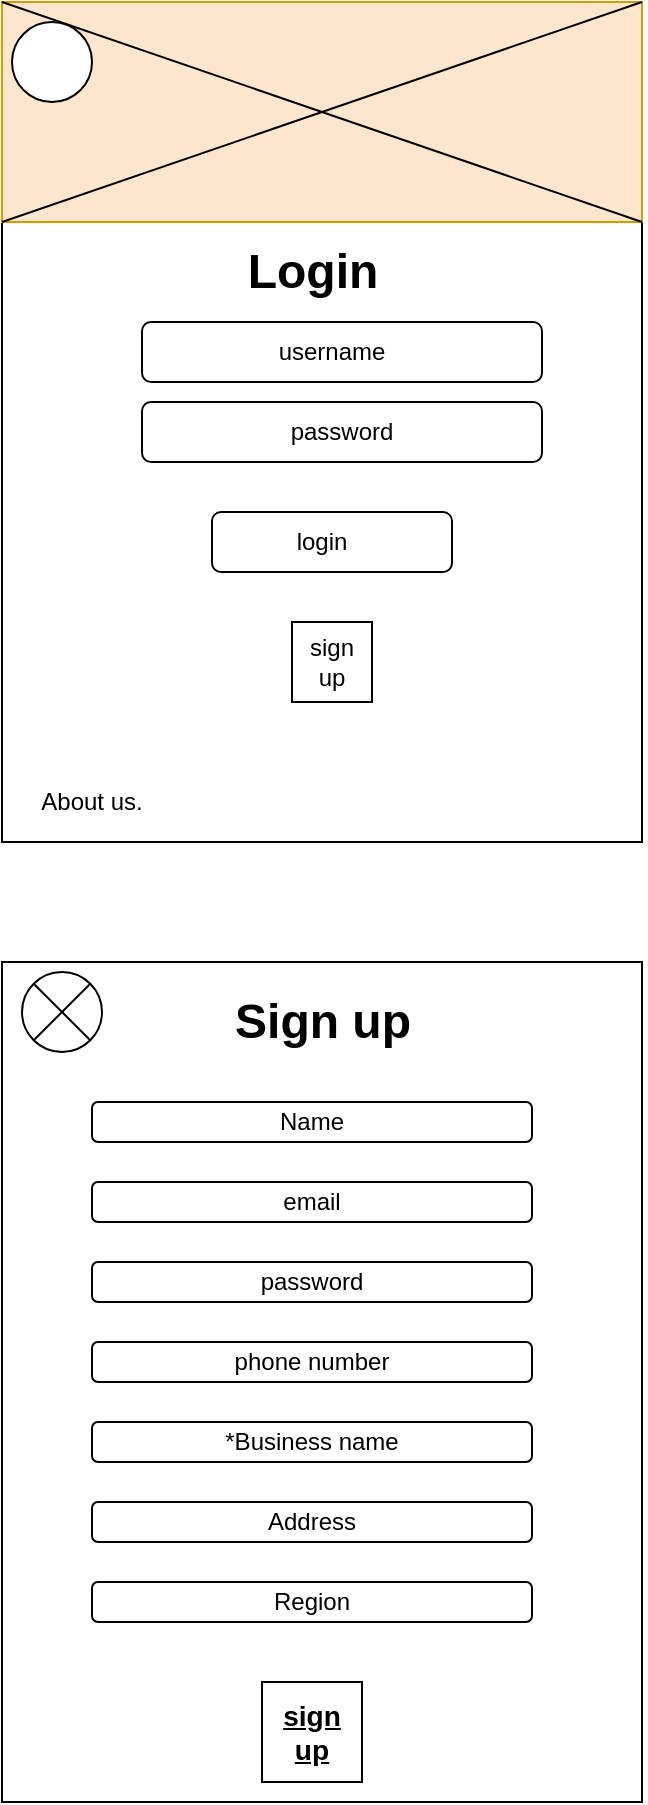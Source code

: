 <mxfile version="15.0.2" type="github" pages="2">
  <diagram id="0Jroy8pLgJWvvqIhOJpj" name="Page-1">
    <mxGraphModel dx="868" dy="450" grid="1" gridSize="10" guides="1" tooltips="1" connect="1" arrows="1" fold="1" page="1" pageScale="1" pageWidth="850" pageHeight="1100" math="0" shadow="0">
      <root>
        <mxCell id="0" />
        <mxCell id="1" parent="0" />
        <mxCell id="FSHXK4mCu5AKaCYNO4c--2" value="" style="rounded=0;whiteSpace=wrap;html=1;direction=south;" vertex="1" parent="1">
          <mxGeometry x="240" y="40" width="320" height="420" as="geometry" />
        </mxCell>
        <mxCell id="FSHXK4mCu5AKaCYNO4c--3" value="" style="rounded=1;whiteSpace=wrap;html=1;" vertex="1" parent="1">
          <mxGeometry x="310" y="200" width="200" height="30" as="geometry" />
        </mxCell>
        <mxCell id="FSHXK4mCu5AKaCYNO4c--4" value="" style="rounded=0;whiteSpace=wrap;html=1;fillColor=#ffe6cc;strokeColor=#d79b00;" vertex="1" parent="1">
          <mxGeometry x="240" y="40" width="320" height="110" as="geometry" />
        </mxCell>
        <mxCell id="FSHXK4mCu5AKaCYNO4c--5" value="username" style="text;html=1;strokeColor=none;fillColor=none;align=center;verticalAlign=middle;whiteSpace=wrap;rounded=0;" vertex="1" parent="1">
          <mxGeometry x="330" y="205" width="150" height="20" as="geometry" />
        </mxCell>
        <mxCell id="FSHXK4mCu5AKaCYNO4c--6" value="password" style="rounded=1;whiteSpace=wrap;html=1;" vertex="1" parent="1">
          <mxGeometry x="310" y="240" width="200" height="30" as="geometry" />
        </mxCell>
        <mxCell id="FSHXK4mCu5AKaCYNO4c--9" value="" style="rounded=1;whiteSpace=wrap;html=1;" vertex="1" parent="1">
          <mxGeometry x="345" y="295" width="120" height="30" as="geometry" />
        </mxCell>
        <mxCell id="FSHXK4mCu5AKaCYNO4c--10" value="login" style="text;html=1;strokeColor=none;fillColor=none;align=center;verticalAlign=middle;whiteSpace=wrap;rounded=0;" vertex="1" parent="1">
          <mxGeometry x="380" y="300" width="40" height="20" as="geometry" />
        </mxCell>
        <mxCell id="FSHXK4mCu5AKaCYNO4c--13" value="sign up" style="whiteSpace=wrap;html=1;aspect=fixed;" vertex="1" parent="1">
          <mxGeometry x="385" y="350" width="40" height="40" as="geometry" />
        </mxCell>
        <mxCell id="FSHXK4mCu5AKaCYNO4c--14" style="edgeStyle=orthogonalEdgeStyle;rounded=0;orthogonalLoop=1;jettySize=auto;html=1;exitX=0.5;exitY=1;exitDx=0;exitDy=0;" edge="1" parent="1">
          <mxGeometry relative="1" as="geometry">
            <mxPoint x="405" y="400" as="sourcePoint" />
            <mxPoint x="405" y="400" as="targetPoint" />
          </mxGeometry>
        </mxCell>
        <mxCell id="FSHXK4mCu5AKaCYNO4c--18" value="About us." style="text;html=1;strokeColor=none;fillColor=none;align=center;verticalAlign=middle;whiteSpace=wrap;rounded=0;" vertex="1" parent="1">
          <mxGeometry x="250" y="430" width="70" height="20" as="geometry" />
        </mxCell>
        <mxCell id="FSHXK4mCu5AKaCYNO4c--20" value="" style="endArrow=none;html=1;entryX=0;entryY=1;entryDx=0;entryDy=0;" edge="1" parent="1" target="FSHXK4mCu5AKaCYNO4c--4">
          <mxGeometry width="50" height="50" relative="1" as="geometry">
            <mxPoint x="560" y="40" as="sourcePoint" />
            <mxPoint x="420" y="90" as="targetPoint" />
            <Array as="points">
              <mxPoint x="560" y="40" />
            </Array>
          </mxGeometry>
        </mxCell>
        <mxCell id="FSHXK4mCu5AKaCYNO4c--21" value="" style="endArrow=none;html=1;entryX=0;entryY=0;entryDx=0;entryDy=0;exitX=1;exitY=1;exitDx=0;exitDy=0;" edge="1" parent="1" source="FSHXK4mCu5AKaCYNO4c--4" target="FSHXK4mCu5AKaCYNO4c--4">
          <mxGeometry width="50" height="50" relative="1" as="geometry">
            <mxPoint x="400" y="240" as="sourcePoint" />
            <mxPoint x="450" y="190" as="targetPoint" />
          </mxGeometry>
        </mxCell>
        <mxCell id="FSHXK4mCu5AKaCYNO4c--22" value="" style="rounded=0;whiteSpace=wrap;html=1;direction=south;" vertex="1" parent="1">
          <mxGeometry x="240" y="520" width="320" height="420" as="geometry" />
        </mxCell>
        <mxCell id="FSHXK4mCu5AKaCYNO4c--23" value="Login" style="text;strokeColor=none;fillColor=none;html=1;fontSize=24;fontStyle=1;verticalAlign=middle;align=center;" vertex="1" parent="1">
          <mxGeometry x="345" y="160" width="100" height="30" as="geometry" />
        </mxCell>
        <mxCell id="FSHXK4mCu5AKaCYNO4c--24" value="Sign up" style="text;strokeColor=none;fillColor=none;html=1;fontSize=24;fontStyle=1;verticalAlign=middle;align=center;" vertex="1" parent="1">
          <mxGeometry x="350" y="535" width="100" height="30" as="geometry" />
        </mxCell>
        <mxCell id="FSHXK4mCu5AKaCYNO4c--25" value="Name" style="rounded=1;whiteSpace=wrap;html=1;" vertex="1" parent="1">
          <mxGeometry x="285" y="590" width="220" height="20" as="geometry" />
        </mxCell>
        <mxCell id="FSHXK4mCu5AKaCYNO4c--27" value="email" style="rounded=1;whiteSpace=wrap;html=1;" vertex="1" parent="1">
          <mxGeometry x="285" y="630" width="220" height="20" as="geometry" />
        </mxCell>
        <mxCell id="FSHXK4mCu5AKaCYNO4c--28" value="password" style="rounded=1;whiteSpace=wrap;html=1;" vertex="1" parent="1">
          <mxGeometry x="285" y="670" width="220" height="20" as="geometry" />
        </mxCell>
        <mxCell id="FSHXK4mCu5AKaCYNO4c--29" value="phone number" style="rounded=1;whiteSpace=wrap;html=1;" vertex="1" parent="1">
          <mxGeometry x="285" y="710" width="220" height="20" as="geometry" />
        </mxCell>
        <mxCell id="FSHXK4mCu5AKaCYNO4c--30" value="*Business name" style="rounded=1;whiteSpace=wrap;html=1;" vertex="1" parent="1">
          <mxGeometry x="285" y="750" width="220" height="20" as="geometry" />
        </mxCell>
        <mxCell id="FSHXK4mCu5AKaCYNO4c--31" value="Region" style="rounded=1;whiteSpace=wrap;html=1;" vertex="1" parent="1">
          <mxGeometry x="285" y="830" width="220" height="20" as="geometry" />
        </mxCell>
        <mxCell id="FSHXK4mCu5AKaCYNO4c--32" value="Address" style="rounded=1;whiteSpace=wrap;html=1;" vertex="1" parent="1">
          <mxGeometry x="285" y="790" width="220" height="20" as="geometry" />
        </mxCell>
        <mxCell id="FSHXK4mCu5AKaCYNO4c--33" value="&lt;h3&gt;&lt;b&gt;&lt;u&gt;sign up&lt;/u&gt;&lt;/b&gt;&lt;/h3&gt;" style="whiteSpace=wrap;html=1;aspect=fixed;" vertex="1" parent="1">
          <mxGeometry x="370" y="880" width="50" height="50" as="geometry" />
        </mxCell>
        <mxCell id="s9U9jVLza5ebtQFpq8Rp-1" value="" style="ellipse;whiteSpace=wrap;html=1;aspect=fixed;" vertex="1" parent="1">
          <mxGeometry x="250" y="525" width="40" height="40" as="geometry" />
        </mxCell>
        <mxCell id="s9U9jVLza5ebtQFpq8Rp-4" value="" style="endArrow=none;html=1;exitX=0;exitY=1;exitDx=0;exitDy=0;entryX=1;entryY=0;entryDx=0;entryDy=0;" edge="1" parent="1" source="s9U9jVLza5ebtQFpq8Rp-1" target="s9U9jVLza5ebtQFpq8Rp-1">
          <mxGeometry width="50" height="50" relative="1" as="geometry">
            <mxPoint x="250" y="570" as="sourcePoint" />
            <mxPoint x="300" y="530" as="targetPoint" />
          </mxGeometry>
        </mxCell>
        <mxCell id="s9U9jVLza5ebtQFpq8Rp-5" value="" style="endArrow=none;html=1;entryX=0;entryY=0;entryDx=0;entryDy=0;exitX=1;exitY=1;exitDx=0;exitDy=0;" edge="1" parent="1" source="s9U9jVLza5ebtQFpq8Rp-1" target="s9U9jVLza5ebtQFpq8Rp-1">
          <mxGeometry width="50" height="50" relative="1" as="geometry">
            <mxPoint x="280" y="560" as="sourcePoint" />
            <mxPoint x="300" y="530" as="targetPoint" />
          </mxGeometry>
        </mxCell>
        <mxCell id="s9U9jVLza5ebtQFpq8Rp-6" value="" style="ellipse;whiteSpace=wrap;html=1;aspect=fixed;" vertex="1" parent="1">
          <mxGeometry x="245" y="50" width="40" height="40" as="geometry" />
        </mxCell>
      </root>
    </mxGraphModel>
  </diagram>
  <diagram id="qrCWRvRI-VbcxUDhBdou" name="Page-2">
    <mxGraphModel dx="868" dy="450" grid="1" gridSize="10" guides="1" tooltips="1" connect="1" arrows="1" fold="1" page="1" pageScale="1" pageWidth="850" pageHeight="1100" math="0" shadow="0">
      <root>
        <mxCell id="YDhgUEq8NMFfj6ic2yer-0" />
        <mxCell id="YDhgUEq8NMFfj6ic2yer-1" parent="YDhgUEq8NMFfj6ic2yer-0" />
      </root>
    </mxGraphModel>
  </diagram>
</mxfile>

